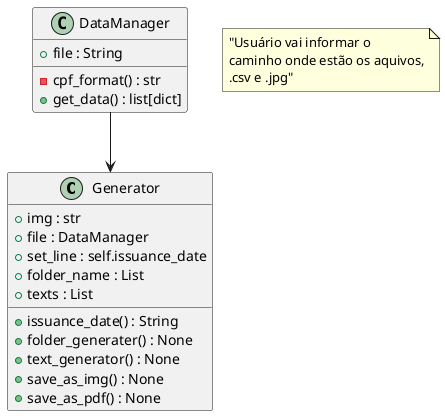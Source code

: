 @startuml GeradorCertificado    
    class Generator {
        + img : str
        + file : DataManager
        + set_line : self.issuance_date
        + folder_name : List
        + texts : List

        + issuance_date() : String
        + folder_generater() : None
        + text_generator() : None
        + save_as_img() : None
        + save_as_pdf() : None
    }

    class DataManager {
        + file : String

        - cpf_format() : str
        + get_data() : list[dict]
    }

    DataManager --> Generator
    note as n
        "Usuário vai informar o 
        caminho onde estão os aquivos,
        .csv e .jpg"
    end note
@enduml